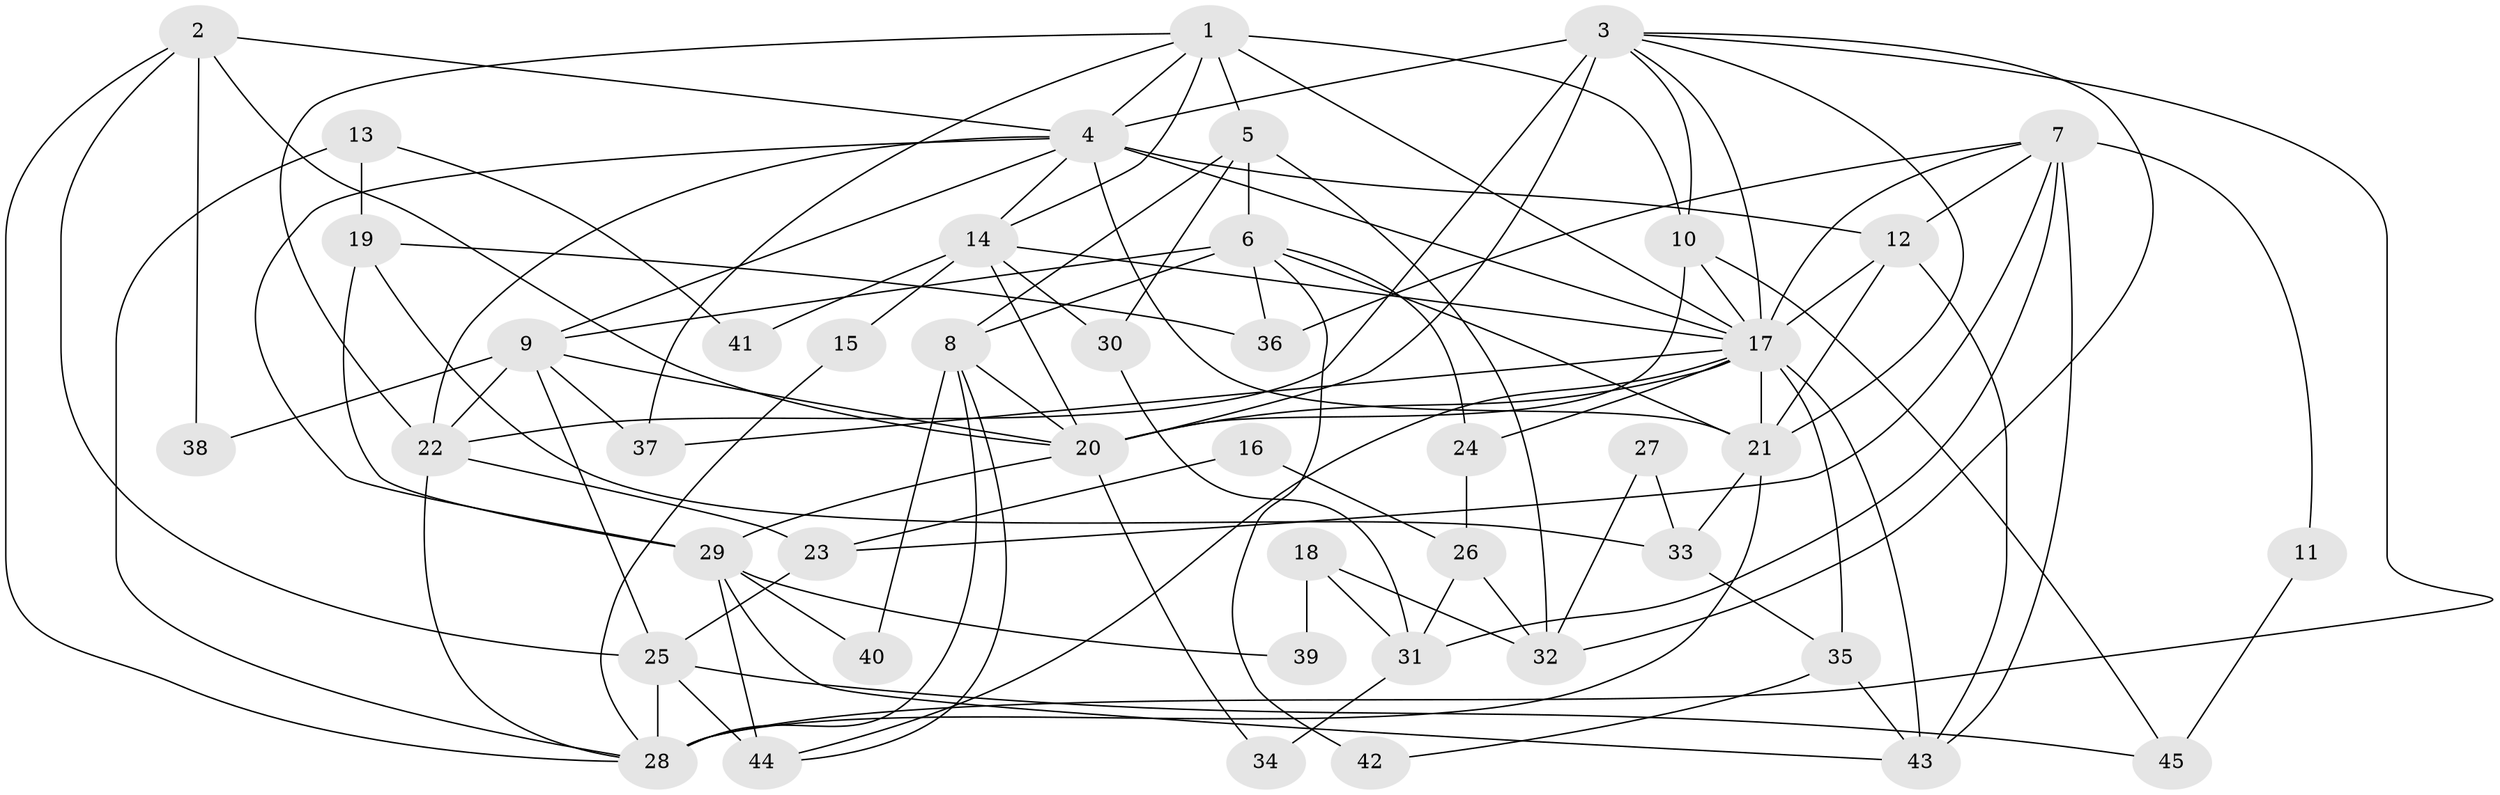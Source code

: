 // original degree distribution, {3: 0.22988505747126436, 6: 0.12643678160919541, 7: 0.034482758620689655, 5: 0.19540229885057472, 4: 0.1839080459770115, 2: 0.20689655172413793, 8: 0.022988505747126436}
// Generated by graph-tools (version 1.1) at 2025/36/03/09/25 02:36:21]
// undirected, 45 vertices, 108 edges
graph export_dot {
graph [start="1"]
  node [color=gray90,style=filled];
  1;
  2;
  3;
  4;
  5;
  6;
  7;
  8;
  9;
  10;
  11;
  12;
  13;
  14;
  15;
  16;
  17;
  18;
  19;
  20;
  21;
  22;
  23;
  24;
  25;
  26;
  27;
  28;
  29;
  30;
  31;
  32;
  33;
  34;
  35;
  36;
  37;
  38;
  39;
  40;
  41;
  42;
  43;
  44;
  45;
  1 -- 4 [weight=2.0];
  1 -- 5 [weight=1.0];
  1 -- 10 [weight=1.0];
  1 -- 14 [weight=1.0];
  1 -- 17 [weight=3.0];
  1 -- 22 [weight=1.0];
  1 -- 37 [weight=1.0];
  2 -- 4 [weight=2.0];
  2 -- 20 [weight=1.0];
  2 -- 25 [weight=1.0];
  2 -- 28 [weight=1.0];
  2 -- 38 [weight=1.0];
  3 -- 4 [weight=3.0];
  3 -- 10 [weight=1.0];
  3 -- 17 [weight=1.0];
  3 -- 20 [weight=1.0];
  3 -- 21 [weight=1.0];
  3 -- 22 [weight=1.0];
  3 -- 28 [weight=1.0];
  3 -- 32 [weight=1.0];
  4 -- 9 [weight=1.0];
  4 -- 12 [weight=1.0];
  4 -- 14 [weight=1.0];
  4 -- 17 [weight=1.0];
  4 -- 21 [weight=1.0];
  4 -- 22 [weight=1.0];
  4 -- 29 [weight=1.0];
  5 -- 6 [weight=1.0];
  5 -- 8 [weight=1.0];
  5 -- 30 [weight=1.0];
  5 -- 32 [weight=1.0];
  6 -- 8 [weight=1.0];
  6 -- 9 [weight=1.0];
  6 -- 21 [weight=1.0];
  6 -- 24 [weight=1.0];
  6 -- 36 [weight=1.0];
  6 -- 42 [weight=1.0];
  7 -- 11 [weight=1.0];
  7 -- 12 [weight=1.0];
  7 -- 17 [weight=1.0];
  7 -- 23 [weight=1.0];
  7 -- 31 [weight=1.0];
  7 -- 36 [weight=3.0];
  7 -- 43 [weight=1.0];
  8 -- 20 [weight=1.0];
  8 -- 28 [weight=1.0];
  8 -- 40 [weight=1.0];
  8 -- 44 [weight=1.0];
  9 -- 20 [weight=1.0];
  9 -- 22 [weight=2.0];
  9 -- 25 [weight=1.0];
  9 -- 37 [weight=1.0];
  9 -- 38 [weight=1.0];
  10 -- 17 [weight=1.0];
  10 -- 20 [weight=1.0];
  10 -- 45 [weight=1.0];
  11 -- 45 [weight=1.0];
  12 -- 17 [weight=1.0];
  12 -- 21 [weight=3.0];
  12 -- 43 [weight=1.0];
  13 -- 19 [weight=1.0];
  13 -- 28 [weight=1.0];
  13 -- 41 [weight=1.0];
  14 -- 15 [weight=2.0];
  14 -- 17 [weight=1.0];
  14 -- 20 [weight=1.0];
  14 -- 30 [weight=1.0];
  14 -- 41 [weight=1.0];
  15 -- 28 [weight=1.0];
  16 -- 23 [weight=1.0];
  16 -- 26 [weight=1.0];
  17 -- 20 [weight=2.0];
  17 -- 21 [weight=2.0];
  17 -- 24 [weight=1.0];
  17 -- 35 [weight=1.0];
  17 -- 37 [weight=1.0];
  17 -- 43 [weight=1.0];
  17 -- 44 [weight=1.0];
  18 -- 31 [weight=1.0];
  18 -- 32 [weight=1.0];
  18 -- 39 [weight=1.0];
  19 -- 29 [weight=1.0];
  19 -- 33 [weight=1.0];
  19 -- 36 [weight=1.0];
  20 -- 29 [weight=1.0];
  20 -- 34 [weight=1.0];
  21 -- 28 [weight=2.0];
  21 -- 33 [weight=1.0];
  22 -- 23 [weight=1.0];
  22 -- 28 [weight=1.0];
  23 -- 25 [weight=1.0];
  24 -- 26 [weight=1.0];
  25 -- 28 [weight=2.0];
  25 -- 44 [weight=2.0];
  25 -- 45 [weight=1.0];
  26 -- 31 [weight=1.0];
  26 -- 32 [weight=1.0];
  27 -- 32 [weight=1.0];
  27 -- 33 [weight=1.0];
  29 -- 39 [weight=1.0];
  29 -- 40 [weight=1.0];
  29 -- 43 [weight=1.0];
  29 -- 44 [weight=1.0];
  30 -- 31 [weight=1.0];
  31 -- 34 [weight=1.0];
  33 -- 35 [weight=1.0];
  35 -- 42 [weight=1.0];
  35 -- 43 [weight=1.0];
}
